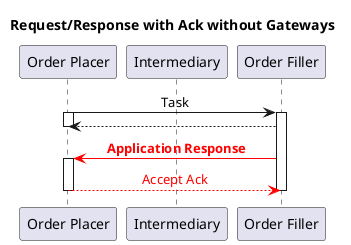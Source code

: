 @startuml
skinparam sequenceMessageAlign center
title Request/Response with Ack without Gateways
participant "Order Placer" as Placer
participant "Intermediary" as Intermediary
participant "Order Filler" as Filler


Placer -> Filler: Task 
activate Placer
activate Filler
Filler --> Placer: 
deactivate Placer
Filler -[#red]> Placer: <b><font color=red> Application Response
activate Placer
Placer -[#red]-> Filler: <font color=red>Accept Ack 
deactivate Placer
deactivate Filler

@enduml

